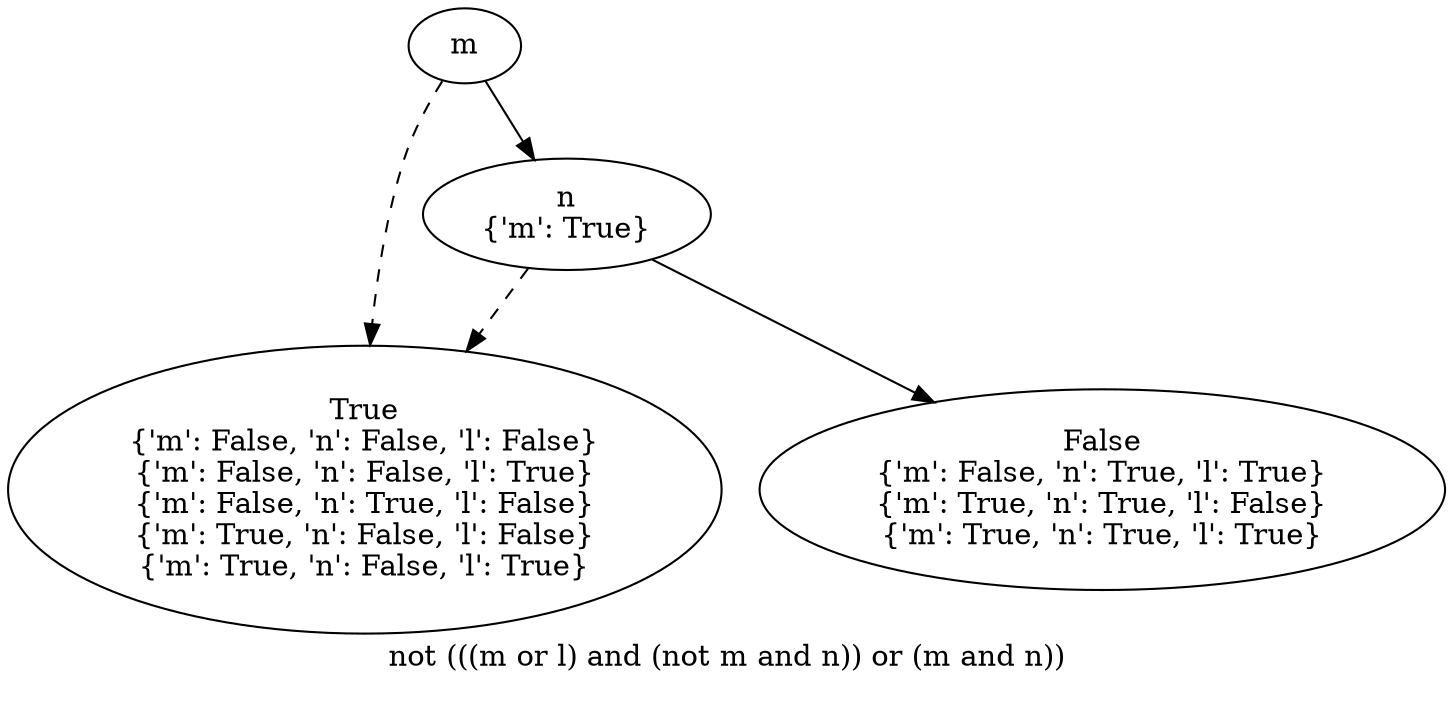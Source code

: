digraph{
label="not (((m or l) and (not m and n)) or (m and n))\n\n"
2007922020656[label=m]2007922024656[label="True
{'m': False, 'n': False, 'l': False}
{'m': False, 'n': False, 'l': True}
{'m': False, 'n': True, 'l': False}
{'m': True, 'n': False, 'l': False}
{'m': True, 'n': False, 'l': True}"]
2007922020656 -> 2007922024656[style=dashed label="" fontcolor = gray]
2007922023216[label="n
{'m': True}"]
2007922020656 -> 2007922023216 [label="" fontcolor = gray]
2007922024656[label="True
{'m': False, 'n': False, 'l': False}
{'m': False, 'n': False, 'l': True}
{'m': False, 'n': True, 'l': False}
{'m': True, 'n': False, 'l': False}
{'m': True, 'n': False, 'l': True}"]
2007922023216 -> 2007922024656[style=dashed label="" fontcolor = gray]
2007922020496[label="False
{'m': False, 'n': True, 'l': True}
{'m': True, 'n': True, 'l': False}
{'m': True, 'n': True, 'l': True}"]
2007922023216 -> 2007922020496 [label="" fontcolor = gray]
}